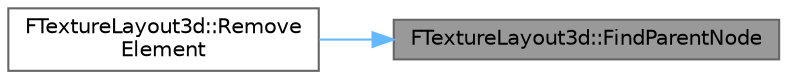 digraph "FTextureLayout3d::FindParentNode"
{
 // INTERACTIVE_SVG=YES
 // LATEX_PDF_SIZE
  bgcolor="transparent";
  edge [fontname=Helvetica,fontsize=10,labelfontname=Helvetica,labelfontsize=10];
  node [fontname=Helvetica,fontsize=10,shape=box,height=0.2,width=0.4];
  rankdir="RL";
  Node1 [id="Node000001",label="FTextureLayout3d::FindParentNode",height=0.2,width=0.4,color="gray40", fillcolor="grey60", style="filled", fontcolor="black",tooltip="Returns the index into Nodes of the parent node of SearchNode."];
  Node1 -> Node2 [id="edge1_Node000001_Node000002",dir="back",color="steelblue1",style="solid",tooltip=" "];
  Node2 [id="Node000002",label="FTextureLayout3d::Remove\lElement",height=0.2,width=0.4,color="grey40", fillcolor="white", style="filled",URL="$dc/de8/classFTextureLayout3d.html#a09e107bc6902ea3777b1d775abe7ab81",tooltip="Removes a previously allocated element from the layout and collapses the tree as much as possible,..."];
}
